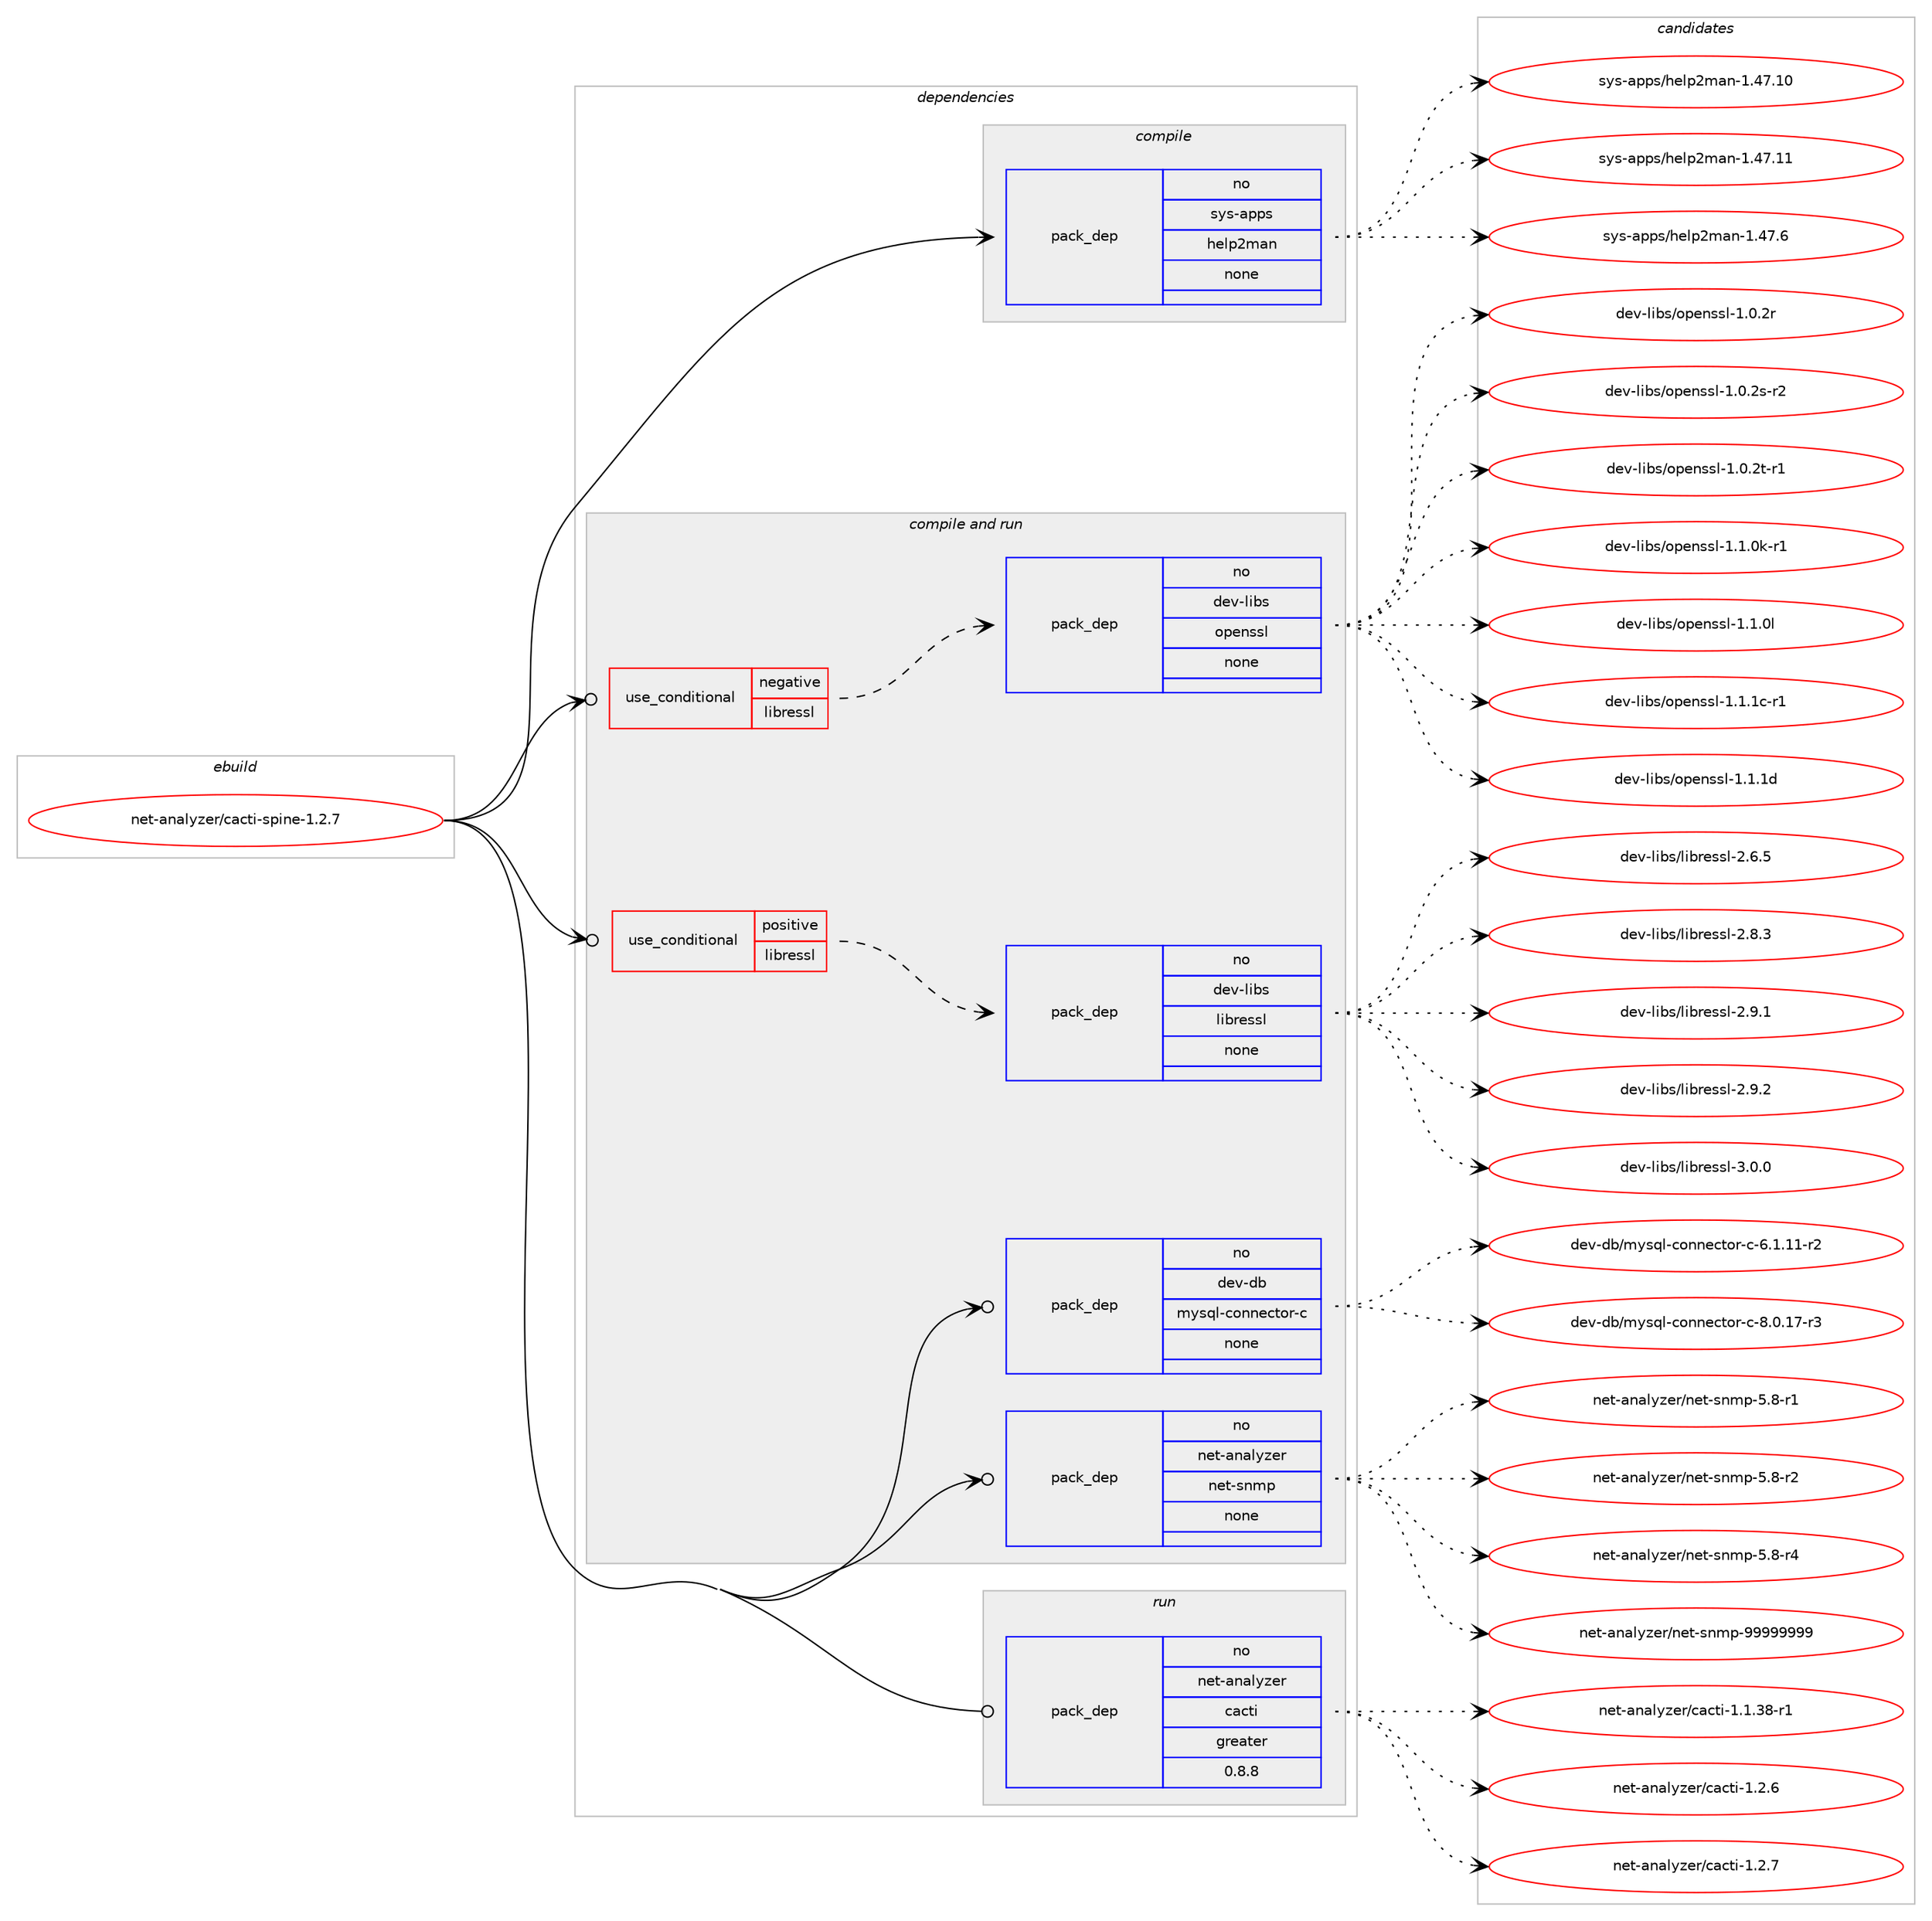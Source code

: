 digraph prolog {

# *************
# Graph options
# *************

newrank=true;
concentrate=true;
compound=true;
graph [rankdir=LR,fontname=Helvetica,fontsize=10,ranksep=1.5];#, ranksep=2.5, nodesep=0.2];
edge  [arrowhead=vee];
node  [fontname=Helvetica,fontsize=10];

# **********
# The ebuild
# **********

subgraph cluster_leftcol {
color=gray;
rank=same;
label=<<i>ebuild</i>>;
id [label="net-analyzer/cacti-spine-1.2.7", color=red, width=4, href="../net-analyzer/cacti-spine-1.2.7.svg"];
}

# ****************
# The dependencies
# ****************

subgraph cluster_midcol {
color=gray;
label=<<i>dependencies</i>>;
subgraph cluster_compile {
fillcolor="#eeeeee";
style=filled;
label=<<i>compile</i>>;
subgraph pack263 {
dependency276 [label=<<TABLE BORDER="0" CELLBORDER="1" CELLSPACING="0" CELLPADDING="4" WIDTH="220"><TR><TD ROWSPAN="6" CELLPADDING="30">pack_dep</TD></TR><TR><TD WIDTH="110">no</TD></TR><TR><TD>sys-apps</TD></TR><TR><TD>help2man</TD></TR><TR><TD>none</TD></TR><TR><TD></TD></TR></TABLE>>, shape=none, color=blue];
}
id:e -> dependency276:w [weight=20,style="solid",arrowhead="vee"];
}
subgraph cluster_compileandrun {
fillcolor="#eeeeee";
style=filled;
label=<<i>compile and run</i>>;
subgraph cond12 {
dependency277 [label=<<TABLE BORDER="0" CELLBORDER="1" CELLSPACING="0" CELLPADDING="4"><TR><TD ROWSPAN="3" CELLPADDING="10">use_conditional</TD></TR><TR><TD>negative</TD></TR><TR><TD>libressl</TD></TR></TABLE>>, shape=none, color=red];
subgraph pack264 {
dependency278 [label=<<TABLE BORDER="0" CELLBORDER="1" CELLSPACING="0" CELLPADDING="4" WIDTH="220"><TR><TD ROWSPAN="6" CELLPADDING="30">pack_dep</TD></TR><TR><TD WIDTH="110">no</TD></TR><TR><TD>dev-libs</TD></TR><TR><TD>openssl</TD></TR><TR><TD>none</TD></TR><TR><TD></TD></TR></TABLE>>, shape=none, color=blue];
}
dependency277:e -> dependency278:w [weight=20,style="dashed",arrowhead="vee"];
}
id:e -> dependency277:w [weight=20,style="solid",arrowhead="odotvee"];
subgraph cond13 {
dependency279 [label=<<TABLE BORDER="0" CELLBORDER="1" CELLSPACING="0" CELLPADDING="4"><TR><TD ROWSPAN="3" CELLPADDING="10">use_conditional</TD></TR><TR><TD>positive</TD></TR><TR><TD>libressl</TD></TR></TABLE>>, shape=none, color=red];
subgraph pack265 {
dependency280 [label=<<TABLE BORDER="0" CELLBORDER="1" CELLSPACING="0" CELLPADDING="4" WIDTH="220"><TR><TD ROWSPAN="6" CELLPADDING="30">pack_dep</TD></TR><TR><TD WIDTH="110">no</TD></TR><TR><TD>dev-libs</TD></TR><TR><TD>libressl</TD></TR><TR><TD>none</TD></TR><TR><TD></TD></TR></TABLE>>, shape=none, color=blue];
}
dependency279:e -> dependency280:w [weight=20,style="dashed",arrowhead="vee"];
}
id:e -> dependency279:w [weight=20,style="solid",arrowhead="odotvee"];
subgraph pack266 {
dependency281 [label=<<TABLE BORDER="0" CELLBORDER="1" CELLSPACING="0" CELLPADDING="4" WIDTH="220"><TR><TD ROWSPAN="6" CELLPADDING="30">pack_dep</TD></TR><TR><TD WIDTH="110">no</TD></TR><TR><TD>dev-db</TD></TR><TR><TD>mysql-connector-c</TD></TR><TR><TD>none</TD></TR><TR><TD></TD></TR></TABLE>>, shape=none, color=blue];
}
id:e -> dependency281:w [weight=20,style="solid",arrowhead="odotvee"];
subgraph pack267 {
dependency282 [label=<<TABLE BORDER="0" CELLBORDER="1" CELLSPACING="0" CELLPADDING="4" WIDTH="220"><TR><TD ROWSPAN="6" CELLPADDING="30">pack_dep</TD></TR><TR><TD WIDTH="110">no</TD></TR><TR><TD>net-analyzer</TD></TR><TR><TD>net-snmp</TD></TR><TR><TD>none</TD></TR><TR><TD></TD></TR></TABLE>>, shape=none, color=blue];
}
id:e -> dependency282:w [weight=20,style="solid",arrowhead="odotvee"];
}
subgraph cluster_run {
fillcolor="#eeeeee";
style=filled;
label=<<i>run</i>>;
subgraph pack268 {
dependency283 [label=<<TABLE BORDER="0" CELLBORDER="1" CELLSPACING="0" CELLPADDING="4" WIDTH="220"><TR><TD ROWSPAN="6" CELLPADDING="30">pack_dep</TD></TR><TR><TD WIDTH="110">no</TD></TR><TR><TD>net-analyzer</TD></TR><TR><TD>cacti</TD></TR><TR><TD>greater</TD></TR><TR><TD>0.8.8</TD></TR></TABLE>>, shape=none, color=blue];
}
id:e -> dependency283:w [weight=20,style="solid",arrowhead="odot"];
}
}

# **************
# The candidates
# **************

subgraph cluster_choices {
rank=same;
color=gray;
label=<<i>candidates</i>>;

subgraph choice263 {
color=black;
nodesep=1;
choice11512111545971121121154710410110811250109971104549465255464948 [label="sys-apps/help2man-1.47.10", color=red, width=4,href="../sys-apps/help2man-1.47.10.svg"];
choice11512111545971121121154710410110811250109971104549465255464949 [label="sys-apps/help2man-1.47.11", color=red, width=4,href="../sys-apps/help2man-1.47.11.svg"];
choice115121115459711211211547104101108112501099711045494652554654 [label="sys-apps/help2man-1.47.6", color=red, width=4,href="../sys-apps/help2man-1.47.6.svg"];
dependency276:e -> choice11512111545971121121154710410110811250109971104549465255464948:w [style=dotted,weight="100"];
dependency276:e -> choice11512111545971121121154710410110811250109971104549465255464949:w [style=dotted,weight="100"];
dependency276:e -> choice115121115459711211211547104101108112501099711045494652554654:w [style=dotted,weight="100"];
}
subgraph choice264 {
color=black;
nodesep=1;
choice100101118451081059811547111112101110115115108454946484650114 [label="dev-libs/openssl-1.0.2r", color=red, width=4,href="../dev-libs/openssl-1.0.2r.svg"];
choice1001011184510810598115471111121011101151151084549464846501154511450 [label="dev-libs/openssl-1.0.2s-r2", color=red, width=4,href="../dev-libs/openssl-1.0.2s-r2.svg"];
choice1001011184510810598115471111121011101151151084549464846501164511449 [label="dev-libs/openssl-1.0.2t-r1", color=red, width=4,href="../dev-libs/openssl-1.0.2t-r1.svg"];
choice1001011184510810598115471111121011101151151084549464946481074511449 [label="dev-libs/openssl-1.1.0k-r1", color=red, width=4,href="../dev-libs/openssl-1.1.0k-r1.svg"];
choice100101118451081059811547111112101110115115108454946494648108 [label="dev-libs/openssl-1.1.0l", color=red, width=4,href="../dev-libs/openssl-1.1.0l.svg"];
choice100101118451081059811547111112101110115115108454946494649994511449 [label="dev-libs/openssl-1.1.1c-r1", color=red, width=4,href="../dev-libs/openssl-1.1.1c-r1.svg"];
choice100101118451081059811547111112101110115115108454946494649100 [label="dev-libs/openssl-1.1.1d", color=red, width=4,href="../dev-libs/openssl-1.1.1d.svg"];
dependency278:e -> choice100101118451081059811547111112101110115115108454946484650114:w [style=dotted,weight="100"];
dependency278:e -> choice1001011184510810598115471111121011101151151084549464846501154511450:w [style=dotted,weight="100"];
dependency278:e -> choice1001011184510810598115471111121011101151151084549464846501164511449:w [style=dotted,weight="100"];
dependency278:e -> choice1001011184510810598115471111121011101151151084549464946481074511449:w [style=dotted,weight="100"];
dependency278:e -> choice100101118451081059811547111112101110115115108454946494648108:w [style=dotted,weight="100"];
dependency278:e -> choice100101118451081059811547111112101110115115108454946494649994511449:w [style=dotted,weight="100"];
dependency278:e -> choice100101118451081059811547111112101110115115108454946494649100:w [style=dotted,weight="100"];
}
subgraph choice265 {
color=black;
nodesep=1;
choice10010111845108105981154710810598114101115115108455046544653 [label="dev-libs/libressl-2.6.5", color=red, width=4,href="../dev-libs/libressl-2.6.5.svg"];
choice10010111845108105981154710810598114101115115108455046564651 [label="dev-libs/libressl-2.8.3", color=red, width=4,href="../dev-libs/libressl-2.8.3.svg"];
choice10010111845108105981154710810598114101115115108455046574649 [label="dev-libs/libressl-2.9.1", color=red, width=4,href="../dev-libs/libressl-2.9.1.svg"];
choice10010111845108105981154710810598114101115115108455046574650 [label="dev-libs/libressl-2.9.2", color=red, width=4,href="../dev-libs/libressl-2.9.2.svg"];
choice10010111845108105981154710810598114101115115108455146484648 [label="dev-libs/libressl-3.0.0", color=red, width=4,href="../dev-libs/libressl-3.0.0.svg"];
dependency280:e -> choice10010111845108105981154710810598114101115115108455046544653:w [style=dotted,weight="100"];
dependency280:e -> choice10010111845108105981154710810598114101115115108455046564651:w [style=dotted,weight="100"];
dependency280:e -> choice10010111845108105981154710810598114101115115108455046574649:w [style=dotted,weight="100"];
dependency280:e -> choice10010111845108105981154710810598114101115115108455046574650:w [style=dotted,weight="100"];
dependency280:e -> choice10010111845108105981154710810598114101115115108455146484648:w [style=dotted,weight="100"];
}
subgraph choice266 {
color=black;
nodesep=1;
choice1001011184510098471091211151131084599111110110101991161111144599455446494649494511450 [label="dev-db/mysql-connector-c-6.1.11-r2", color=red, width=4,href="../dev-db/mysql-connector-c-6.1.11-r2.svg"];
choice1001011184510098471091211151131084599111110110101991161111144599455646484649554511451 [label="dev-db/mysql-connector-c-8.0.17-r3", color=red, width=4,href="../dev-db/mysql-connector-c-8.0.17-r3.svg"];
dependency281:e -> choice1001011184510098471091211151131084599111110110101991161111144599455446494649494511450:w [style=dotted,weight="100"];
dependency281:e -> choice1001011184510098471091211151131084599111110110101991161111144599455646484649554511451:w [style=dotted,weight="100"];
}
subgraph choice267 {
color=black;
nodesep=1;
choice1101011164597110971081211221011144711010111645115110109112455346564511449 [label="net-analyzer/net-snmp-5.8-r1", color=red, width=4,href="../net-analyzer/net-snmp-5.8-r1.svg"];
choice1101011164597110971081211221011144711010111645115110109112455346564511450 [label="net-analyzer/net-snmp-5.8-r2", color=red, width=4,href="../net-analyzer/net-snmp-5.8-r2.svg"];
choice1101011164597110971081211221011144711010111645115110109112455346564511452 [label="net-analyzer/net-snmp-5.8-r4", color=red, width=4,href="../net-analyzer/net-snmp-5.8-r4.svg"];
choice1101011164597110971081211221011144711010111645115110109112455757575757575757 [label="net-analyzer/net-snmp-99999999", color=red, width=4,href="../net-analyzer/net-snmp-99999999.svg"];
dependency282:e -> choice1101011164597110971081211221011144711010111645115110109112455346564511449:w [style=dotted,weight="100"];
dependency282:e -> choice1101011164597110971081211221011144711010111645115110109112455346564511450:w [style=dotted,weight="100"];
dependency282:e -> choice1101011164597110971081211221011144711010111645115110109112455346564511452:w [style=dotted,weight="100"];
dependency282:e -> choice1101011164597110971081211221011144711010111645115110109112455757575757575757:w [style=dotted,weight="100"];
}
subgraph choice268 {
color=black;
nodesep=1;
choice11010111645971109710812112210111447999799116105454946494651564511449 [label="net-analyzer/cacti-1.1.38-r1", color=red, width=4,href="../net-analyzer/cacti-1.1.38-r1.svg"];
choice11010111645971109710812112210111447999799116105454946504654 [label="net-analyzer/cacti-1.2.6", color=red, width=4,href="../net-analyzer/cacti-1.2.6.svg"];
choice11010111645971109710812112210111447999799116105454946504655 [label="net-analyzer/cacti-1.2.7", color=red, width=4,href="../net-analyzer/cacti-1.2.7.svg"];
dependency283:e -> choice11010111645971109710812112210111447999799116105454946494651564511449:w [style=dotted,weight="100"];
dependency283:e -> choice11010111645971109710812112210111447999799116105454946504654:w [style=dotted,weight="100"];
dependency283:e -> choice11010111645971109710812112210111447999799116105454946504655:w [style=dotted,weight="100"];
}
}

}
